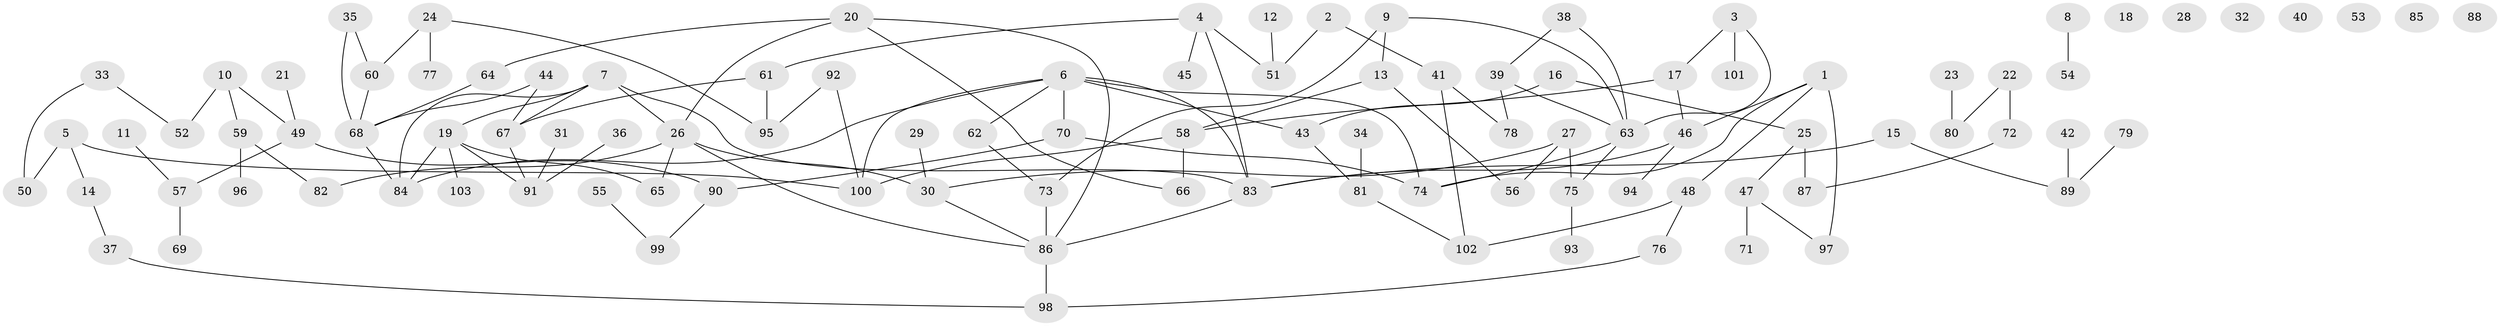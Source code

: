 // coarse degree distribution, {4: 0.12121212121212122, 3: 0.16666666666666666, 5: 0.06060606060606061, 8: 0.015151515151515152, 6: 0.06060606060606061, 0: 0.12121212121212122, 7: 0.030303030303030304, 1: 0.19696969696969696, 2: 0.22727272727272727}
// Generated by graph-tools (version 1.1) at 2025/41/03/06/25 10:41:21]
// undirected, 103 vertices, 126 edges
graph export_dot {
graph [start="1"]
  node [color=gray90,style=filled];
  1;
  2;
  3;
  4;
  5;
  6;
  7;
  8;
  9;
  10;
  11;
  12;
  13;
  14;
  15;
  16;
  17;
  18;
  19;
  20;
  21;
  22;
  23;
  24;
  25;
  26;
  27;
  28;
  29;
  30;
  31;
  32;
  33;
  34;
  35;
  36;
  37;
  38;
  39;
  40;
  41;
  42;
  43;
  44;
  45;
  46;
  47;
  48;
  49;
  50;
  51;
  52;
  53;
  54;
  55;
  56;
  57;
  58;
  59;
  60;
  61;
  62;
  63;
  64;
  65;
  66;
  67;
  68;
  69;
  70;
  71;
  72;
  73;
  74;
  75;
  76;
  77;
  78;
  79;
  80;
  81;
  82;
  83;
  84;
  85;
  86;
  87;
  88;
  89;
  90;
  91;
  92;
  93;
  94;
  95;
  96;
  97;
  98;
  99;
  100;
  101;
  102;
  103;
  1 -- 46;
  1 -- 48;
  1 -- 74;
  1 -- 97;
  2 -- 41;
  2 -- 51;
  3 -- 17;
  3 -- 63;
  3 -- 101;
  4 -- 45;
  4 -- 51;
  4 -- 61;
  4 -- 83;
  5 -- 14;
  5 -- 50;
  5 -- 100;
  6 -- 43;
  6 -- 62;
  6 -- 70;
  6 -- 74;
  6 -- 83;
  6 -- 84;
  6 -- 100;
  7 -- 19;
  7 -- 26;
  7 -- 67;
  7 -- 83;
  7 -- 84;
  8 -- 54;
  9 -- 13;
  9 -- 63;
  9 -- 73;
  10 -- 49;
  10 -- 52;
  10 -- 59;
  11 -- 57;
  12 -- 51;
  13 -- 56;
  13 -- 58;
  14 -- 37;
  15 -- 83;
  15 -- 89;
  16 -- 25;
  16 -- 43;
  17 -- 46;
  17 -- 58;
  19 -- 65;
  19 -- 84;
  19 -- 91;
  19 -- 103;
  20 -- 26;
  20 -- 64;
  20 -- 66;
  20 -- 86;
  21 -- 49;
  22 -- 72;
  22 -- 80;
  23 -- 80;
  24 -- 60;
  24 -- 77;
  24 -- 95;
  25 -- 47;
  25 -- 87;
  26 -- 30;
  26 -- 65;
  26 -- 82;
  26 -- 86;
  27 -- 30;
  27 -- 56;
  27 -- 75;
  29 -- 30;
  30 -- 86;
  31 -- 91;
  33 -- 50;
  33 -- 52;
  34 -- 81;
  35 -- 60;
  35 -- 68;
  36 -- 91;
  37 -- 98;
  38 -- 39;
  38 -- 63;
  39 -- 63;
  39 -- 78;
  41 -- 78;
  41 -- 102;
  42 -- 89;
  43 -- 81;
  44 -- 67;
  44 -- 68;
  46 -- 83;
  46 -- 94;
  47 -- 71;
  47 -- 97;
  48 -- 76;
  48 -- 102;
  49 -- 57;
  49 -- 90;
  55 -- 99;
  57 -- 69;
  58 -- 66;
  58 -- 100;
  59 -- 82;
  59 -- 96;
  60 -- 68;
  61 -- 67;
  61 -- 95;
  62 -- 73;
  63 -- 74;
  63 -- 75;
  64 -- 68;
  67 -- 91;
  68 -- 84;
  70 -- 74;
  70 -- 90;
  72 -- 87;
  73 -- 86;
  75 -- 93;
  76 -- 98;
  79 -- 89;
  81 -- 102;
  83 -- 86;
  86 -- 98;
  90 -- 99;
  92 -- 95;
  92 -- 100;
}
